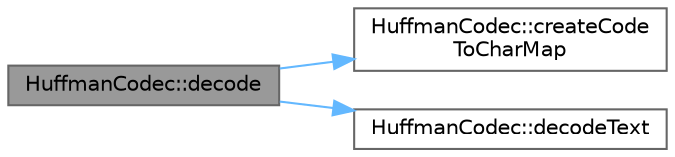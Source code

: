digraph "HuffmanCodec::decode"
{
 // LATEX_PDF_SIZE
  bgcolor="transparent";
  edge [fontname=Helvetica,fontsize=10,labelfontname=Helvetica,labelfontsize=10];
  node [fontname=Helvetica,fontsize=10,shape=box,height=0.2,width=0.4];
  rankdir="LR";
  Node1 [id="Node000001",label="HuffmanCodec::decode",height=0.2,width=0.4,color="gray40", fillcolor="grey60", style="filled", fontcolor="black",tooltip="将编码压缩后的字符串解压，供用户使用"];
  Node1 -> Node2 [id="edge1_Node000001_Node000002",color="steelblue1",style="solid",tooltip=" "];
  Node2 [id="Node000002",label="HuffmanCodec::createCode\lToCharMap",height=0.2,width=0.4,color="grey40", fillcolor="white", style="filled",URL="$class_huffman_codec.html#a691d3bd53ae270e8895d53575c3658a8",tooltip="将字符映射哈希表的key和value反向"];
  Node1 -> Node3 [id="edge2_Node000001_Node000003",color="steelblue1",style="solid",tooltip=" "];
  Node3 [id="Node000003",label="HuffmanCodec::decodeText",height=0.2,width=0.4,color="grey40", fillcolor="white", style="filled",URL="$class_huffman_codec.html#a2d87eb1f5421bbd0968f68242d6f7f8a",tooltip="根据字符映射表解码字符串，类内部使用"];
}

